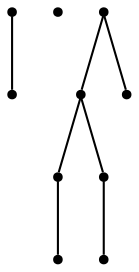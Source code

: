 graph {
  node [shape=point,comment="{\"directed\":false,\"doi\":\"10.1007/978-3-319-50106-2_44\",\"figure\":\"3 (1)\"}"]

  v0 [pos="691.3684575036971,509.70772796878464"]
  v1 [pos="655.041857006492,434.97572008648297"]
  v2 [pos="582.3844591765137,584.4394815005328"]
  v3 [pos="546.0577950908907,360.2439665547348"]
  v4 [pos="509.73121049079003,434.97572008648297"]
  v5 [pos="509.7312104907901,285.51627468338825"]
  v6 [pos="473.39833063733727,509.70772796878464"]
  v7 [pos="473.3983306373372,360.2439665547348"]
  v8 [pos="437.07381266081165,285.51627468338825"]
  v9 [pos="437.07381266081165,434.97572008648297"]

  v0 -- v1 [id="-16",pos="691.3684575036971,509.70772796878464 655.041857006492,434.97572008648297 655.041857006492,434.97572008648297 655.041857006492,434.97572008648297"]
  v3 -- v5 [id="-40",pos="546.0577950908907,360.2439665547348 509.7312104907901,285.51627468338825 509.7312104907901,285.51627468338825 509.7312104907901,285.51627468338825"]
  v3 -- v4 [id="-43",pos="546.0577950908907,360.2439665547348 509.73121049079003,434.97572008648297 509.73121049079003,434.97572008648297 509.73121049079003,434.97572008648297"]
  v4 -- v7 [id="-67",pos="509.73121049079003,434.97572008648297 473.3983306373372,360.2439665547348 473.3983306373372,360.2439665547348 473.3983306373372,360.2439665547348"]
  v4 -- v6 [id="-70",pos="509.73121049079003,434.97572008648297 473.39833063733727,509.70772796878464 473.39833063733727,509.70772796878464 473.39833063733727,509.70772796878464"]
  v7 -- v8 [id="-86",pos="473.3983306373372,360.2439665547348 437.07381266081165,285.51627468338825 437.07381266081165,285.51627468338825 437.07381266081165,285.51627468338825"]
  v6 -- v9 [id="-90",pos="473.39833063733727,509.70772796878464 437.07381266081165,434.97572008648297 437.07381266081165,434.97572008648297 437.07381266081165,434.97572008648297"]
}
